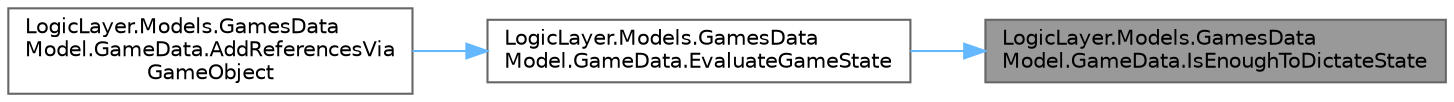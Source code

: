 digraph "LogicLayer.Models.GamesDataModel.GameData.IsEnoughToDictateState"
{
 // LATEX_PDF_SIZE
  bgcolor="transparent";
  edge [fontname=Helvetica,fontsize=10,labelfontname=Helvetica,labelfontsize=10];
  node [fontname=Helvetica,fontsize=10,shape=box,height=0.2,width=0.4];
  rankdir="RL";
  Node1 [id="Node000001",label="LogicLayer.Models.GamesData\lModel.GameData.IsEnoughToDictateState",height=0.2,width=0.4,color="gray40", fillcolor="grey60", style="filled", fontcolor="black",tooltip="Checks if there is enough information to determine the game state."];
  Node1 -> Node2 [id="edge1_Node000001_Node000002",dir="back",color="steelblue1",style="solid",tooltip=" "];
  Node2 [id="Node000002",label="LogicLayer.Models.GamesData\lModel.GameData.EvaluateGameState",height=0.2,width=0.4,color="grey40", fillcolor="white", style="filled",URL="$class_logic_layer_1_1_models_1_1_games_data_model_1_1_game_data.html#aeed755f0e94bb3ca3e8921d37b40a3d6",tooltip="Evaluates the overall game/Inivitation state."];
  Node2 -> Node3 [id="edge2_Node000002_Node000003",dir="back",color="steelblue1",style="solid",tooltip=" "];
  Node3 [id="Node000003",label="LogicLayer.Models.GamesData\lModel.GameData.AddReferencesVia\lGameObject",height=0.2,width=0.4,color="grey40", fillcolor="white", style="filled",URL="$class_logic_layer_1_1_models_1_1_games_data_model_1_1_game_data.html#a4467b16149331db9508d32480b9376d5",tooltip="Adds references from a provided GameObject to populate the game data."];
}
